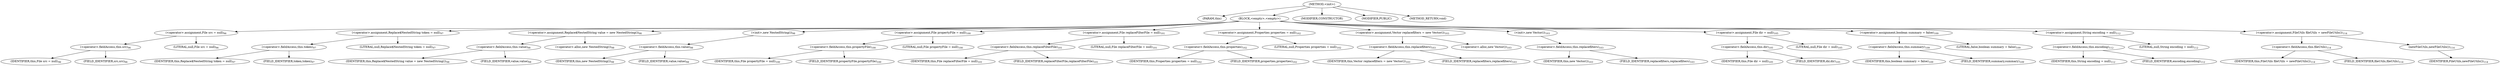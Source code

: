 digraph "&lt;init&gt;" {  
"1536" [label = <(METHOD,&lt;init&gt;)> ]
"1537" [label = <(PARAM,this)> ]
"1538" [label = <(BLOCK,&lt;empty&gt;,&lt;empty&gt;)> ]
"1539" [label = <(&lt;operator&gt;.assignment,File src = null)<SUB>96</SUB>> ]
"1540" [label = <(&lt;operator&gt;.fieldAccess,this.src)<SUB>96</SUB>> ]
"1541" [label = <(IDENTIFIER,this,File src = null)<SUB>96</SUB>> ]
"1542" [label = <(FIELD_IDENTIFIER,src,src)<SUB>96</SUB>> ]
"1543" [label = <(LITERAL,null,File src = null)<SUB>96</SUB>> ]
"1544" [label = <(&lt;operator&gt;.assignment,Replace$NestedString token = null)<SUB>97</SUB>> ]
"1545" [label = <(&lt;operator&gt;.fieldAccess,this.token)<SUB>97</SUB>> ]
"1546" [label = <(IDENTIFIER,this,Replace$NestedString token = null)<SUB>97</SUB>> ]
"1547" [label = <(FIELD_IDENTIFIER,token,token)<SUB>97</SUB>> ]
"1548" [label = <(LITERAL,null,Replace$NestedString token = null)<SUB>97</SUB>> ]
"1549" [label = <(&lt;operator&gt;.assignment,Replace$NestedString value = new NestedString())<SUB>98</SUB>> ]
"1550" [label = <(&lt;operator&gt;.fieldAccess,this.value)<SUB>98</SUB>> ]
"1551" [label = <(IDENTIFIER,this,Replace$NestedString value = new NestedString())<SUB>98</SUB>> ]
"1552" [label = <(FIELD_IDENTIFIER,value,value)<SUB>98</SUB>> ]
"1553" [label = <(&lt;operator&gt;.alloc,new NestedString())<SUB>98</SUB>> ]
"1554" [label = <(&lt;init&gt;,new NestedString())<SUB>98</SUB>> ]
"1555" [label = <(&lt;operator&gt;.fieldAccess,this.value)<SUB>98</SUB>> ]
"1556" [label = <(IDENTIFIER,this,new NestedString())<SUB>98</SUB>> ]
"1557" [label = <(FIELD_IDENTIFIER,value,value)<SUB>98</SUB>> ]
"1558" [label = <(&lt;operator&gt;.assignment,File propertyFile = null)<SUB>100</SUB>> ]
"1559" [label = <(&lt;operator&gt;.fieldAccess,this.propertyFile)<SUB>100</SUB>> ]
"1560" [label = <(IDENTIFIER,this,File propertyFile = null)<SUB>100</SUB>> ]
"1561" [label = <(FIELD_IDENTIFIER,propertyFile,propertyFile)<SUB>100</SUB>> ]
"1562" [label = <(LITERAL,null,File propertyFile = null)<SUB>100</SUB>> ]
"1563" [label = <(&lt;operator&gt;.assignment,File replaceFilterFile = null)<SUB>101</SUB>> ]
"1564" [label = <(&lt;operator&gt;.fieldAccess,this.replaceFilterFile)<SUB>101</SUB>> ]
"1565" [label = <(IDENTIFIER,this,File replaceFilterFile = null)<SUB>101</SUB>> ]
"1566" [label = <(FIELD_IDENTIFIER,replaceFilterFile,replaceFilterFile)<SUB>101</SUB>> ]
"1567" [label = <(LITERAL,null,File replaceFilterFile = null)<SUB>101</SUB>> ]
"1568" [label = <(&lt;operator&gt;.assignment,Properties properties = null)<SUB>102</SUB>> ]
"1569" [label = <(&lt;operator&gt;.fieldAccess,this.properties)<SUB>102</SUB>> ]
"1570" [label = <(IDENTIFIER,this,Properties properties = null)<SUB>102</SUB>> ]
"1571" [label = <(FIELD_IDENTIFIER,properties,properties)<SUB>102</SUB>> ]
"1572" [label = <(LITERAL,null,Properties properties = null)<SUB>102</SUB>> ]
"1573" [label = <(&lt;operator&gt;.assignment,Vector replacefilters = new Vector())<SUB>103</SUB>> ]
"1574" [label = <(&lt;operator&gt;.fieldAccess,this.replacefilters)<SUB>103</SUB>> ]
"1575" [label = <(IDENTIFIER,this,Vector replacefilters = new Vector())<SUB>103</SUB>> ]
"1576" [label = <(FIELD_IDENTIFIER,replacefilters,replacefilters)<SUB>103</SUB>> ]
"1577" [label = <(&lt;operator&gt;.alloc,new Vector())<SUB>103</SUB>> ]
"1578" [label = <(&lt;init&gt;,new Vector())<SUB>103</SUB>> ]
"1579" [label = <(&lt;operator&gt;.fieldAccess,this.replacefilters)<SUB>103</SUB>> ]
"1580" [label = <(IDENTIFIER,this,new Vector())<SUB>103</SUB>> ]
"1581" [label = <(FIELD_IDENTIFIER,replacefilters,replacefilters)<SUB>103</SUB>> ]
"1582" [label = <(&lt;operator&gt;.assignment,File dir = null)<SUB>105</SUB>> ]
"1583" [label = <(&lt;operator&gt;.fieldAccess,this.dir)<SUB>105</SUB>> ]
"1584" [label = <(IDENTIFIER,this,File dir = null)<SUB>105</SUB>> ]
"1585" [label = <(FIELD_IDENTIFIER,dir,dir)<SUB>105</SUB>> ]
"1586" [label = <(LITERAL,null,File dir = null)<SUB>105</SUB>> ]
"1587" [label = <(&lt;operator&gt;.assignment,boolean summary = false)<SUB>109</SUB>> ]
"1588" [label = <(&lt;operator&gt;.fieldAccess,this.summary)<SUB>109</SUB>> ]
"1589" [label = <(IDENTIFIER,this,boolean summary = false)<SUB>109</SUB>> ]
"1590" [label = <(FIELD_IDENTIFIER,summary,summary)<SUB>109</SUB>> ]
"1591" [label = <(LITERAL,false,boolean summary = false)<SUB>109</SUB>> ]
"1592" [label = <(&lt;operator&gt;.assignment,String encoding = null)<SUB>112</SUB>> ]
"1593" [label = <(&lt;operator&gt;.fieldAccess,this.encoding)<SUB>112</SUB>> ]
"1594" [label = <(IDENTIFIER,this,String encoding = null)<SUB>112</SUB>> ]
"1595" [label = <(FIELD_IDENTIFIER,encoding,encoding)<SUB>112</SUB>> ]
"1596" [label = <(LITERAL,null,String encoding = null)<SUB>112</SUB>> ]
"1597" [label = <(&lt;operator&gt;.assignment,FileUtils fileUtils = newFileUtils())<SUB>114</SUB>> ]
"1598" [label = <(&lt;operator&gt;.fieldAccess,this.fileUtils)<SUB>114</SUB>> ]
"1599" [label = <(IDENTIFIER,this,FileUtils fileUtils = newFileUtils())<SUB>114</SUB>> ]
"1600" [label = <(FIELD_IDENTIFIER,fileUtils,fileUtils)<SUB>114</SUB>> ]
"1601" [label = <(newFileUtils,newFileUtils())<SUB>114</SUB>> ]
"1602" [label = <(IDENTIFIER,FileUtils,newFileUtils())<SUB>114</SUB>> ]
"1603" [label = <(MODIFIER,CONSTRUCTOR)> ]
"1604" [label = <(MODIFIER,PUBLIC)> ]
"1605" [label = <(METHOD_RETURN,void)> ]
  "1536" -> "1537" 
  "1536" -> "1538" 
  "1536" -> "1603" 
  "1536" -> "1604" 
  "1536" -> "1605" 
  "1538" -> "1539" 
  "1538" -> "1544" 
  "1538" -> "1549" 
  "1538" -> "1554" 
  "1538" -> "1558" 
  "1538" -> "1563" 
  "1538" -> "1568" 
  "1538" -> "1573" 
  "1538" -> "1578" 
  "1538" -> "1582" 
  "1538" -> "1587" 
  "1538" -> "1592" 
  "1538" -> "1597" 
  "1539" -> "1540" 
  "1539" -> "1543" 
  "1540" -> "1541" 
  "1540" -> "1542" 
  "1544" -> "1545" 
  "1544" -> "1548" 
  "1545" -> "1546" 
  "1545" -> "1547" 
  "1549" -> "1550" 
  "1549" -> "1553" 
  "1550" -> "1551" 
  "1550" -> "1552" 
  "1554" -> "1555" 
  "1555" -> "1556" 
  "1555" -> "1557" 
  "1558" -> "1559" 
  "1558" -> "1562" 
  "1559" -> "1560" 
  "1559" -> "1561" 
  "1563" -> "1564" 
  "1563" -> "1567" 
  "1564" -> "1565" 
  "1564" -> "1566" 
  "1568" -> "1569" 
  "1568" -> "1572" 
  "1569" -> "1570" 
  "1569" -> "1571" 
  "1573" -> "1574" 
  "1573" -> "1577" 
  "1574" -> "1575" 
  "1574" -> "1576" 
  "1578" -> "1579" 
  "1579" -> "1580" 
  "1579" -> "1581" 
  "1582" -> "1583" 
  "1582" -> "1586" 
  "1583" -> "1584" 
  "1583" -> "1585" 
  "1587" -> "1588" 
  "1587" -> "1591" 
  "1588" -> "1589" 
  "1588" -> "1590" 
  "1592" -> "1593" 
  "1592" -> "1596" 
  "1593" -> "1594" 
  "1593" -> "1595" 
  "1597" -> "1598" 
  "1597" -> "1601" 
  "1598" -> "1599" 
  "1598" -> "1600" 
  "1601" -> "1602" 
}

